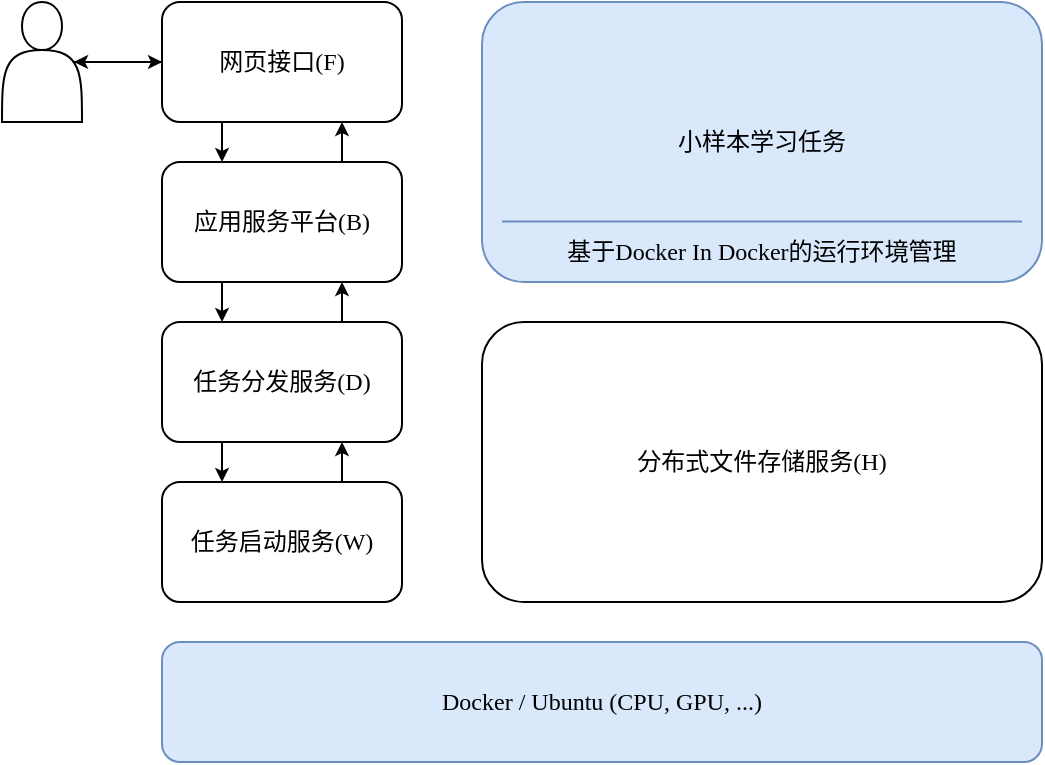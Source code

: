 <mxfile version="20.6.2" type="github">
  <diagram id="NusNNKBgmzpOXEPar8NP" name="Page-1">
    <mxGraphModel dx="807" dy="431" grid="1" gridSize="10" guides="1" tooltips="1" connect="1" arrows="1" fold="1" page="1" pageScale="1" pageWidth="827" pageHeight="1169" math="0" shadow="0">
      <root>
        <mxCell id="0" />
        <mxCell id="1" parent="0" />
        <mxCell id="8CH5YPLfcT1FWVnKCB_R-6" style="edgeStyle=orthogonalEdgeStyle;curved=1;rounded=0;orthogonalLoop=1;jettySize=auto;html=1;exitX=0.9;exitY=0.5;exitDx=0;exitDy=0;exitPerimeter=0;entryX=0;entryY=0.5;entryDx=0;entryDy=0;fontFamily=Times New Roman;fontSize=12;startSize=4;endSize=4;" edge="1" parent="1" source="iKGXUn_3LbDvIN47JL6--1" target="iKGXUn_3LbDvIN47JL6--2">
          <mxGeometry relative="1" as="geometry" />
        </mxCell>
        <mxCell id="iKGXUn_3LbDvIN47JL6--1" value="" style="shape=actor;whiteSpace=wrap;html=1;" parent="1" vertex="1">
          <mxGeometry x="80" y="80" width="40" height="60" as="geometry" />
        </mxCell>
        <mxCell id="Z2Ri4XL1D-XdpLZonXZY-15" style="edgeStyle=orthogonalEdgeStyle;rounded=0;orthogonalLoop=1;jettySize=auto;html=1;exitX=0.25;exitY=1;exitDx=0;exitDy=0;entryX=0.25;entryY=0;entryDx=0;entryDy=0;fontSize=12;endSize=4;startSize=4;" parent="1" source="iKGXUn_3LbDvIN47JL6--2" target="iKGXUn_3LbDvIN47JL6--6" edge="1">
          <mxGeometry relative="1" as="geometry" />
        </mxCell>
        <mxCell id="8CH5YPLfcT1FWVnKCB_R-7" style="edgeStyle=orthogonalEdgeStyle;curved=1;rounded=0;orthogonalLoop=1;jettySize=auto;html=1;exitX=0;exitY=0.5;exitDx=0;exitDy=0;entryX=0.9;entryY=0.5;entryDx=0;entryDy=0;entryPerimeter=0;fontFamily=Times New Roman;fontSize=12;startSize=4;endSize=4;" edge="1" parent="1" source="iKGXUn_3LbDvIN47JL6--2" target="iKGXUn_3LbDvIN47JL6--1">
          <mxGeometry relative="1" as="geometry" />
        </mxCell>
        <mxCell id="iKGXUn_3LbDvIN47JL6--2" value="网页接口(F)" style="rounded=1;whiteSpace=wrap;html=1;fontFamily=Times New Roman;" parent="1" vertex="1">
          <mxGeometry x="160" y="80" width="120" height="60" as="geometry" />
        </mxCell>
        <mxCell id="Z2Ri4XL1D-XdpLZonXZY-16" style="edgeStyle=orthogonalEdgeStyle;rounded=0;orthogonalLoop=1;jettySize=auto;html=1;exitX=0.75;exitY=0;exitDx=0;exitDy=0;entryX=0.75;entryY=1;entryDx=0;entryDy=0;fontSize=12;endSize=4;startSize=4;" parent="1" source="iKGXUn_3LbDvIN47JL6--6" target="iKGXUn_3LbDvIN47JL6--2" edge="1">
          <mxGeometry relative="1" as="geometry" />
        </mxCell>
        <mxCell id="Z2Ri4XL1D-XdpLZonXZY-17" style="edgeStyle=orthogonalEdgeStyle;rounded=0;orthogonalLoop=1;jettySize=auto;html=1;exitX=0.25;exitY=1;exitDx=0;exitDy=0;entryX=0.25;entryY=0;entryDx=0;entryDy=0;fontSize=12;endSize=4;startSize=4;" parent="1" source="iKGXUn_3LbDvIN47JL6--6" target="iKGXUn_3LbDvIN47JL6--10" edge="1">
          <mxGeometry relative="1" as="geometry" />
        </mxCell>
        <mxCell id="iKGXUn_3LbDvIN47JL6--6" value="应用服务平台(B)" style="rounded=1;whiteSpace=wrap;html=1;fontFamily=Times New Roman;" parent="1" vertex="1">
          <mxGeometry x="160" y="160" width="120" height="60" as="geometry" />
        </mxCell>
        <mxCell id="Z2Ri4XL1D-XdpLZonXZY-18" style="edgeStyle=orthogonalEdgeStyle;rounded=0;orthogonalLoop=1;jettySize=auto;html=1;exitX=0.75;exitY=0;exitDx=0;exitDy=0;entryX=0.75;entryY=1;entryDx=0;entryDy=0;fontSize=12;endSize=4;startSize=4;" parent="1" source="iKGXUn_3LbDvIN47JL6--10" target="iKGXUn_3LbDvIN47JL6--6" edge="1">
          <mxGeometry relative="1" as="geometry" />
        </mxCell>
        <mxCell id="Z2Ri4XL1D-XdpLZonXZY-19" style="edgeStyle=orthogonalEdgeStyle;rounded=0;orthogonalLoop=1;jettySize=auto;html=1;exitX=0.25;exitY=1;exitDx=0;exitDy=0;entryX=0.25;entryY=0;entryDx=0;entryDy=0;fontSize=12;endSize=4;startSize=4;" parent="1" source="iKGXUn_3LbDvIN47JL6--10" target="iKGXUn_3LbDvIN47JL6--12" edge="1">
          <mxGeometry relative="1" as="geometry" />
        </mxCell>
        <mxCell id="iKGXUn_3LbDvIN47JL6--10" value="任务分发服务(D)" style="rounded=1;whiteSpace=wrap;html=1;fontFamily=Times New Roman;" parent="1" vertex="1">
          <mxGeometry x="160" y="240" width="120" height="60" as="geometry" />
        </mxCell>
        <mxCell id="iKGXUn_3LbDvIN47JL6--11" value="分布式文件存储服务(H)" style="rounded=1;whiteSpace=wrap;html=1;fontFamily=Times New Roman;" parent="1" vertex="1">
          <mxGeometry x="320" y="240" width="280" height="140" as="geometry" />
        </mxCell>
        <mxCell id="Z2Ri4XL1D-XdpLZonXZY-20" style="edgeStyle=orthogonalEdgeStyle;rounded=0;orthogonalLoop=1;jettySize=auto;html=1;exitX=0.75;exitY=0;exitDx=0;exitDy=0;entryX=0.75;entryY=1;entryDx=0;entryDy=0;fontSize=12;endSize=4;startSize=4;" parent="1" source="iKGXUn_3LbDvIN47JL6--12" target="iKGXUn_3LbDvIN47JL6--10" edge="1">
          <mxGeometry relative="1" as="geometry" />
        </mxCell>
        <mxCell id="iKGXUn_3LbDvIN47JL6--12" value="任务启动服务(W)" style="rounded=1;whiteSpace=wrap;html=1;fontFamily=Times New Roman;" parent="1" vertex="1">
          <mxGeometry x="160" y="320" width="120" height="60" as="geometry" />
        </mxCell>
        <mxCell id="iKGXUn_3LbDvIN47JL6--14" value="Docker / Ubuntu (CPU, GPU, ...)" style="rounded=1;whiteSpace=wrap;html=1;fillColor=#dae8fc;strokeColor=#6c8ebf;fontFamily=Times New Roman;" parent="1" vertex="1">
          <mxGeometry x="160" y="400" width="440" height="60" as="geometry" />
        </mxCell>
        <mxCell id="iKGXUn_3LbDvIN47JL6--20" value="小样本学习任务" style="rounded=1;whiteSpace=wrap;html=1;fillColor=#dae8fc;strokeColor=#6c8ebf;fontFamily=Times New Roman;" parent="1" vertex="1">
          <mxGeometry x="320" y="80" width="280" height="140" as="geometry" />
        </mxCell>
        <mxCell id="8CH5YPLfcT1FWVnKCB_R-1" value="" style="endArrow=none;html=1;rounded=0;fontFamily=Times New Roman;fontSize=12;startSize=3;endSize=3;curved=1;fillColor=#dae8fc;strokeColor=#6c8ebf;" edge="1" parent="1">
          <mxGeometry width="50" height="50" relative="1" as="geometry">
            <mxPoint x="330" y="189.71" as="sourcePoint" />
            <mxPoint x="590" y="189.71" as="targetPoint" />
          </mxGeometry>
        </mxCell>
        <mxCell id="8CH5YPLfcT1FWVnKCB_R-2" value="&lt;span style=&quot;&quot;&gt;基于Docker In Docker的运行环境管理&lt;/span&gt;" style="text;html=1;strokeColor=none;fillColor=none;align=center;verticalAlign=middle;whiteSpace=wrap;rounded=0;fontFamily=Times New Roman;fontSize=12;" vertex="1" parent="1">
          <mxGeometry x="325" y="190" width="270" height="30" as="geometry" />
        </mxCell>
      </root>
    </mxGraphModel>
  </diagram>
</mxfile>
